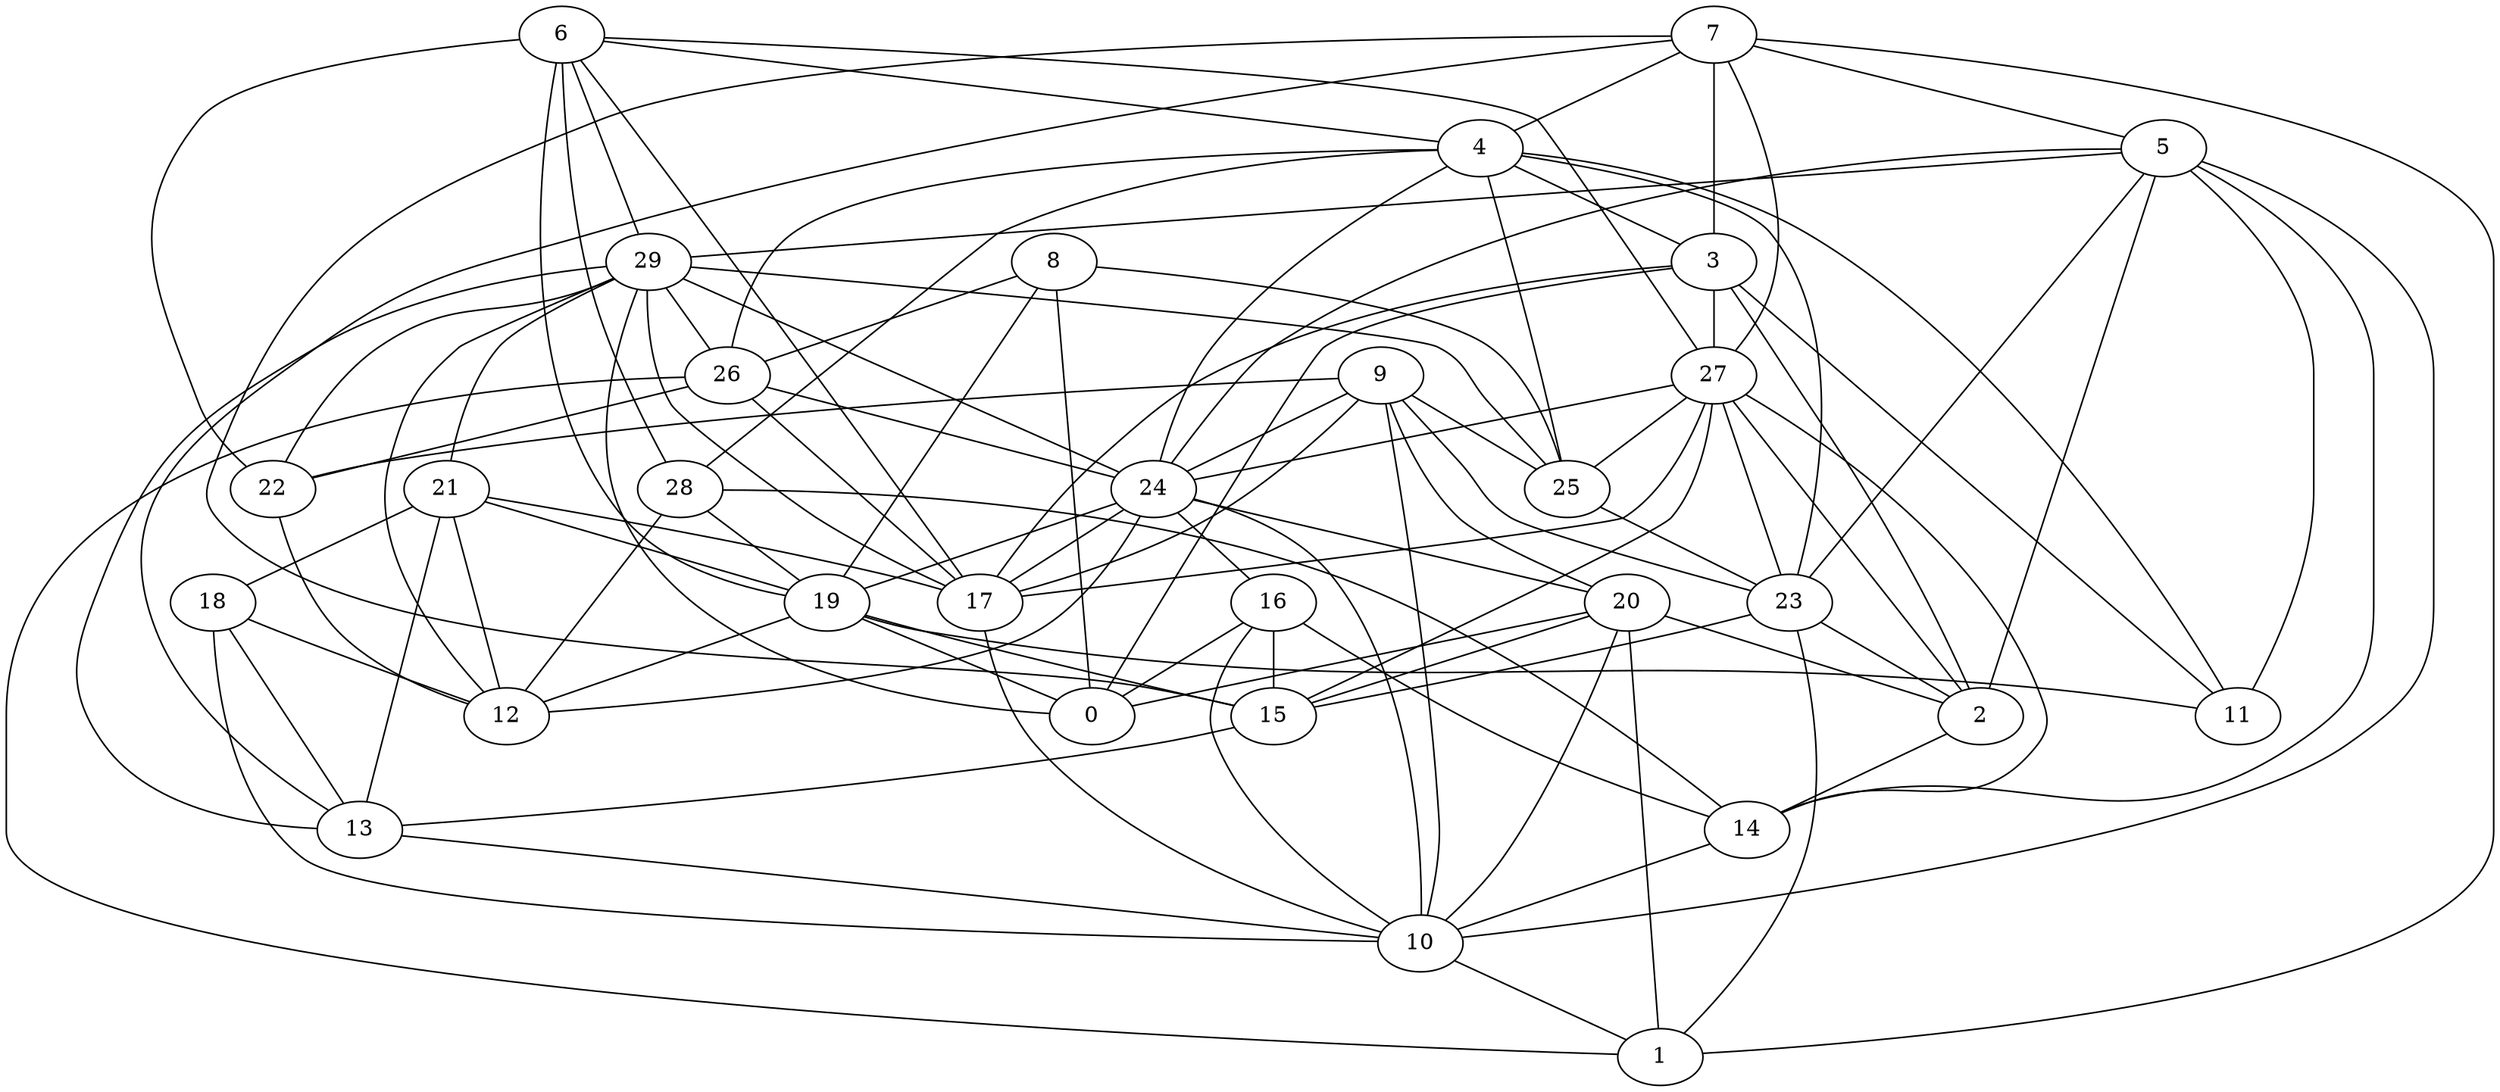 digraph GG_graph {

subgraph G_graph {
edge [color = black]
"16" -> "10" [dir = none]
"16" -> "15" [dir = none]
"25" -> "23" [dir = none]
"9" -> "17" [dir = none]
"9" -> "25" [dir = none]
"9" -> "24" [dir = none]
"9" -> "20" [dir = none]
"9" -> "23" [dir = none]
"9" -> "22" [dir = none]
"22" -> "12" [dir = none]
"20" -> "2" [dir = none]
"20" -> "15" [dir = none]
"20" -> "1" [dir = none]
"26" -> "22" [dir = none]
"26" -> "17" [dir = none]
"26" -> "1" [dir = none]
"26" -> "24" [dir = none]
"14" -> "10" [dir = none]
"21" -> "18" [dir = none]
"21" -> "19" [dir = none]
"21" -> "13" [dir = none]
"21" -> "17" [dir = none]
"23" -> "15" [dir = none]
"23" -> "1" [dir = none]
"23" -> "2" [dir = none]
"27" -> "2" [dir = none]
"27" -> "25" [dir = none]
"27" -> "24" [dir = none]
"27" -> "15" [dir = none]
"27" -> "14" [dir = none]
"27" -> "23" [dir = none]
"27" -> "17" [dir = none]
"29" -> "22" [dir = none]
"29" -> "12" [dir = none]
"29" -> "13" [dir = none]
"29" -> "17" [dir = none]
"29" -> "24" [dir = none]
"29" -> "21" [dir = none]
"29" -> "0" [dir = none]
"29" -> "26" [dir = none]
"15" -> "13" [dir = none]
"24" -> "20" [dir = none]
"24" -> "19" [dir = none]
"24" -> "17" [dir = none]
"24" -> "10" [dir = none]
"24" -> "12" [dir = none]
"24" -> "16" [dir = none]
"18" -> "13" [dir = none]
"18" -> "12" [dir = none]
"19" -> "11" [dir = none]
"19" -> "0" [dir = none]
"19" -> "15" [dir = none]
"3" -> "0" [dir = none]
"3" -> "11" [dir = none]
"3" -> "17" [dir = none]
"3" -> "27" [dir = none]
"6" -> "4" [dir = none]
"6" -> "29" [dir = none]
"6" -> "27" [dir = none]
"6" -> "17" [dir = none]
"6" -> "28" [dir = none]
"5" -> "29" [dir = none]
"5" -> "23" [dir = none]
"5" -> "24" [dir = none]
"5" -> "11" [dir = none]
"5" -> "2" [dir = none]
"4" -> "3" [dir = none]
"4" -> "25" [dir = none]
"4" -> "11" [dir = none]
"4" -> "24" [dir = none]
"4" -> "23" [dir = none]
"4" -> "26" [dir = none]
"28" -> "12" [dir = none]
"28" -> "14" [dir = none]
"28" -> "19" [dir = none]
"17" -> "10" [dir = none]
"10" -> "1" [dir = none]
"7" -> "4" [dir = none]
"7" -> "27" [dir = none]
"7" -> "15" [dir = none]
"7" -> "1" [dir = none]
"7" -> "5" [dir = none]
"7" -> "3" [dir = none]
"7" -> "13" [dir = none]
"8" -> "26" [dir = none]
"8" -> "25" [dir = none]
"8" -> "0" [dir = none]
"16" -> "14" [dir = none]
"19" -> "12" [dir = none]
"4" -> "28" [dir = none]
"3" -> "2" [dir = none]
"18" -> "10" [dir = none]
"6" -> "19" [dir = none]
"5" -> "10" [dir = none]
"2" -> "14" [dir = none]
"9" -> "10" [dir = none]
"16" -> "0" [dir = none]
"20" -> "10" [dir = none]
"5" -> "14" [dir = none]
"6" -> "22" [dir = none]
"8" -> "19" [dir = none]
"29" -> "25" [dir = none]
"13" -> "10" [dir = none]
"20" -> "0" [dir = none]
"21" -> "12" [dir = none]
}

}
